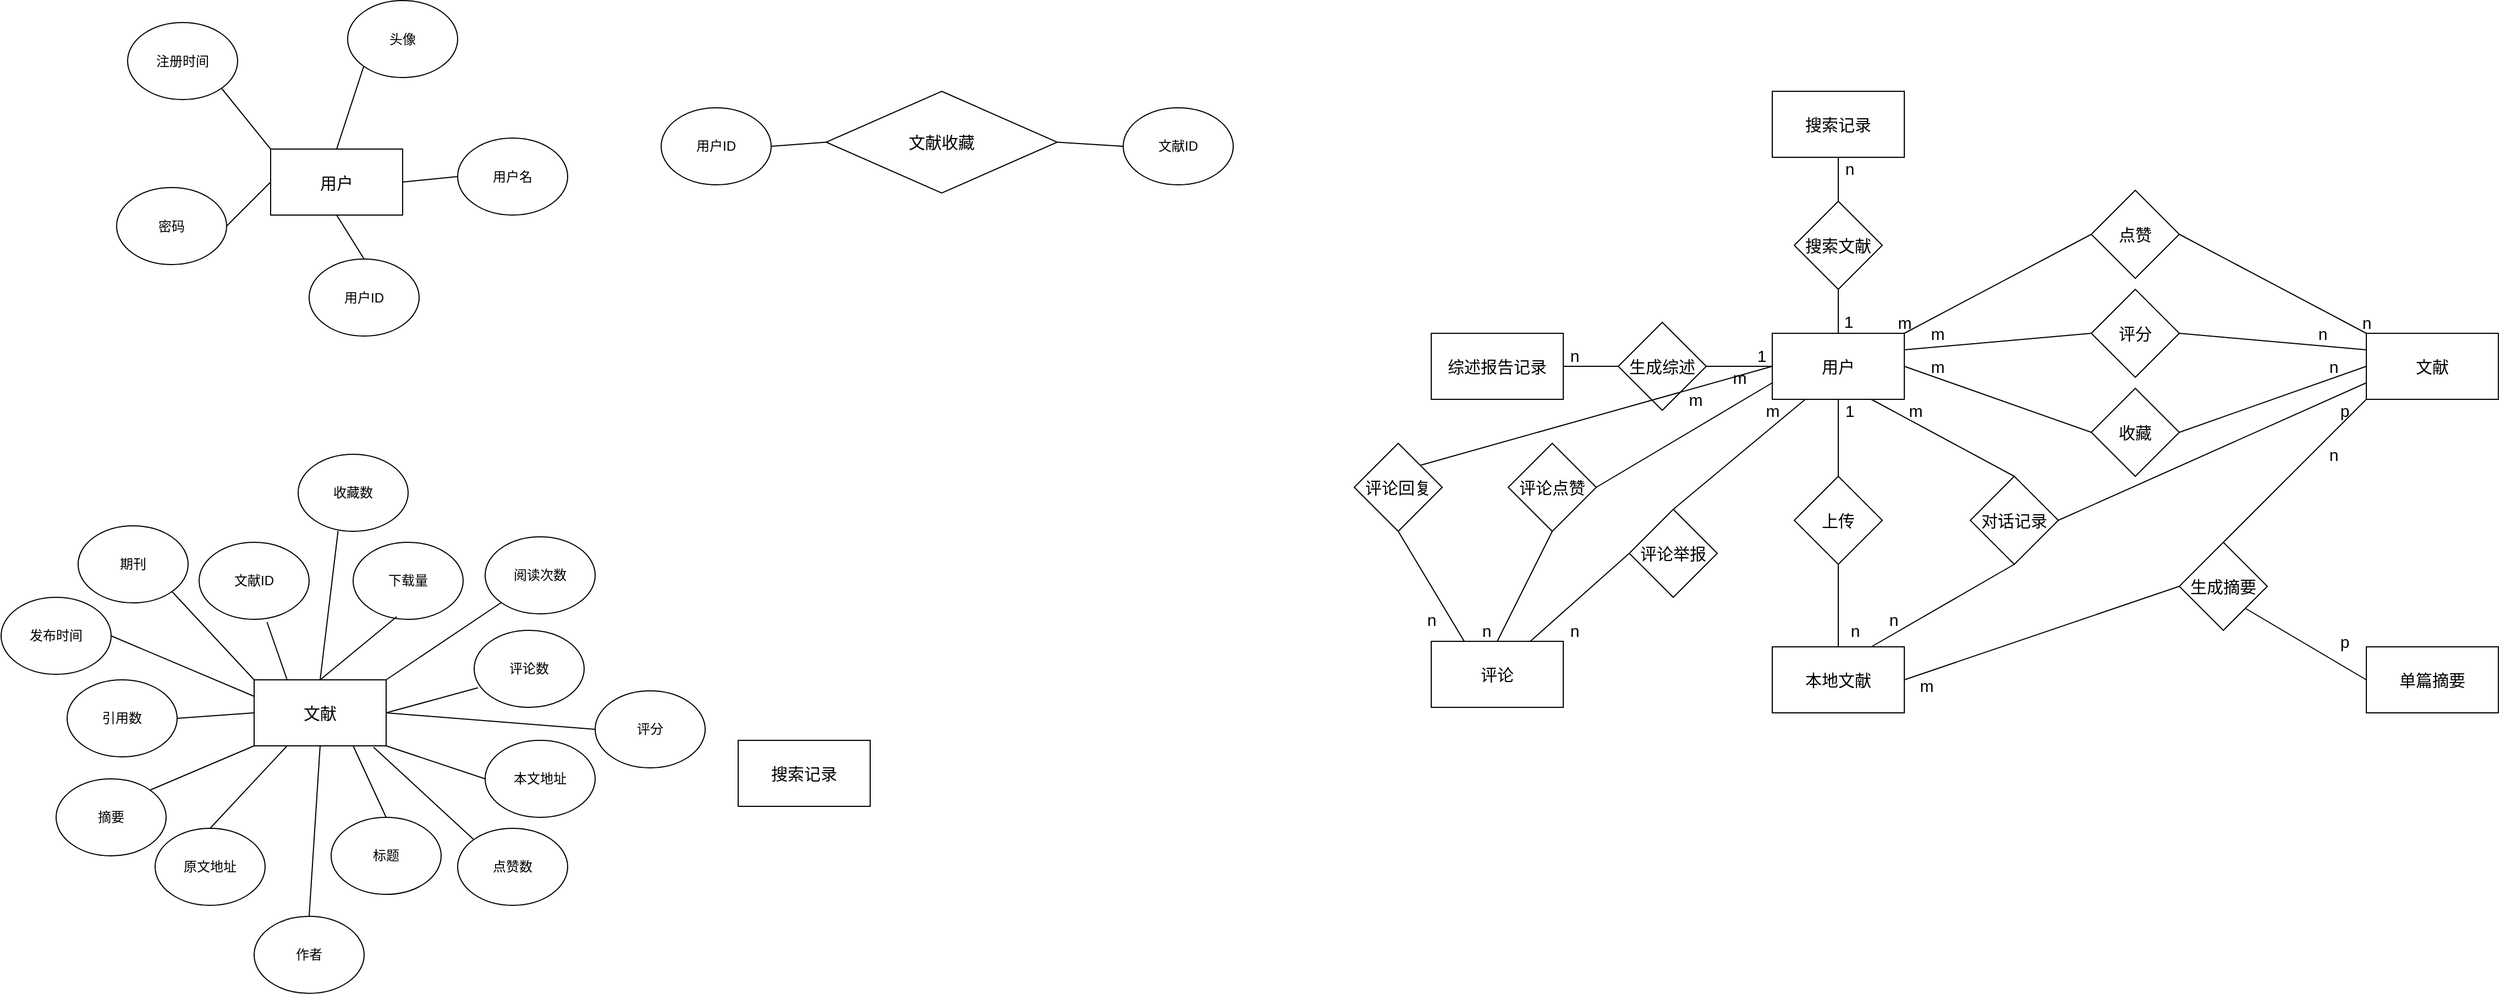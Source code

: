 <mxfile version="24.2.2" type="github">
  <diagram name="Page-1" id="c4acf3e9-155e-7222-9cf6-157b1a14988f">
    <mxGraphModel dx="2305" dy="1035" grid="1" gridSize="10" guides="1" tooltips="1" connect="1" arrows="1" fold="1" page="1" pageScale="1" pageWidth="850" pageHeight="1100" background="none" math="0" shadow="0">
      <root>
        <mxCell id="0" />
        <mxCell id="1" parent="0" />
        <mxCell id="P6Sqa6nLTFP1nAxvebWK-67" style="rounded=0;orthogonalLoop=1;jettySize=auto;html=1;entryX=0;entryY=0.5;entryDx=0;entryDy=0;startArrow=none;startFill=0;endArrow=none;endFill=0;exitX=1;exitY=0;exitDx=0;exitDy=0;fontSize=15;" edge="1" parent="1" source="P6Sqa6nLTFP1nAxvebWK-73" target="P6Sqa6nLTFP1nAxvebWK-77">
          <mxGeometry relative="1" as="geometry">
            <mxPoint x="920" y="340" as="sourcePoint" />
          </mxGeometry>
        </mxCell>
        <mxCell id="P6Sqa6nLTFP1nAxvebWK-68" style="edgeStyle=none;rounded=0;orthogonalLoop=1;jettySize=auto;html=1;exitX=1;exitY=0.25;exitDx=0;exitDy=0;entryX=0;entryY=0.5;entryDx=0;entryDy=0;startArrow=none;startFill=0;endArrow=none;endFill=0;fontSize=15;" edge="1" parent="1" source="P6Sqa6nLTFP1nAxvebWK-73" target="P6Sqa6nLTFP1nAxvebWK-79">
          <mxGeometry relative="1" as="geometry" />
        </mxCell>
        <mxCell id="P6Sqa6nLTFP1nAxvebWK-69" style="edgeStyle=none;rounded=0;orthogonalLoop=1;jettySize=auto;html=1;exitX=1;exitY=0.5;exitDx=0;exitDy=0;entryX=0;entryY=0.5;entryDx=0;entryDy=0;startArrow=none;startFill=0;endArrow=none;endFill=0;fontSize=15;" edge="1" parent="1" source="P6Sqa6nLTFP1nAxvebWK-73" target="P6Sqa6nLTFP1nAxvebWK-81">
          <mxGeometry relative="1" as="geometry" />
        </mxCell>
        <mxCell id="P6Sqa6nLTFP1nAxvebWK-70" style="edgeStyle=none;rounded=0;orthogonalLoop=1;jettySize=auto;html=1;exitX=0.5;exitY=1;exitDx=0;exitDy=0;entryX=0.5;entryY=0;entryDx=0;entryDy=0;startArrow=none;startFill=0;endArrow=none;endFill=0;fontSize=15;" edge="1" parent="1" source="P6Sqa6nLTFP1nAxvebWK-73" target="P6Sqa6nLTFP1nAxvebWK-92">
          <mxGeometry relative="1" as="geometry" />
        </mxCell>
        <mxCell id="P6Sqa6nLTFP1nAxvebWK-71" style="edgeStyle=none;rounded=0;orthogonalLoop=1;jettySize=auto;html=1;exitX=0.75;exitY=1;exitDx=0;exitDy=0;entryX=0.5;entryY=0;entryDx=0;entryDy=0;startArrow=none;startFill=0;endArrow=none;endFill=0;fontSize=15;" edge="1" parent="1" source="P6Sqa6nLTFP1nAxvebWK-73" target="P6Sqa6nLTFP1nAxvebWK-97">
          <mxGeometry relative="1" as="geometry" />
        </mxCell>
        <mxCell id="P6Sqa6nLTFP1nAxvebWK-72" style="edgeStyle=none;rounded=0;orthogonalLoop=1;jettySize=auto;html=1;exitX=0.25;exitY=1;exitDx=0;exitDy=0;entryX=0.5;entryY=0;entryDx=0;entryDy=0;startArrow=none;startFill=0;endArrow=none;endFill=0;fontSize=15;" edge="1" parent="1" source="P6Sqa6nLTFP1nAxvebWK-73" target="P6Sqa6nLTFP1nAxvebWK-122">
          <mxGeometry relative="1" as="geometry" />
        </mxCell>
        <mxCell id="P6Sqa6nLTFP1nAxvebWK-73" value="用户" style="rounded=0;whiteSpace=wrap;html=1;fontSize=15;" vertex="1" parent="1">
          <mxGeometry x="770" y="340" width="120" height="60" as="geometry" />
        </mxCell>
        <mxCell id="P6Sqa6nLTFP1nAxvebWK-74" style="edgeStyle=none;rounded=0;orthogonalLoop=1;jettySize=auto;html=1;exitX=0;exitY=1;exitDx=0;exitDy=0;entryX=0.5;entryY=0;entryDx=0;entryDy=0;startArrow=none;startFill=0;endArrow=none;endFill=0;fontSize=15;" edge="1" parent="1" source="P6Sqa6nLTFP1nAxvebWK-75" target="P6Sqa6nLTFP1nAxvebWK-114">
          <mxGeometry relative="1" as="geometry" />
        </mxCell>
        <mxCell id="P6Sqa6nLTFP1nAxvebWK-75" value="文献" style="rounded=0;whiteSpace=wrap;html=1;fontSize=15;" vertex="1" parent="1">
          <mxGeometry x="1310" y="340" width="120" height="60" as="geometry" />
        </mxCell>
        <mxCell id="P6Sqa6nLTFP1nAxvebWK-76" style="edgeStyle=none;rounded=0;orthogonalLoop=1;jettySize=auto;html=1;exitX=1;exitY=0.5;exitDx=0;exitDy=0;entryX=0;entryY=0;entryDx=0;entryDy=0;startArrow=none;startFill=0;endArrow=none;endFill=0;fontSize=15;" edge="1" parent="1" source="P6Sqa6nLTFP1nAxvebWK-77" target="P6Sqa6nLTFP1nAxvebWK-75">
          <mxGeometry relative="1" as="geometry" />
        </mxCell>
        <mxCell id="P6Sqa6nLTFP1nAxvebWK-77" value="点赞" style="rhombus;whiteSpace=wrap;html=1;fontSize=15;" vertex="1" parent="1">
          <mxGeometry x="1060" y="210" width="80" height="80" as="geometry" />
        </mxCell>
        <mxCell id="P6Sqa6nLTFP1nAxvebWK-78" style="edgeStyle=none;rounded=0;orthogonalLoop=1;jettySize=auto;html=1;exitX=1;exitY=0.5;exitDx=0;exitDy=0;entryX=0;entryY=0.25;entryDx=0;entryDy=0;startArrow=none;startFill=0;endArrow=none;endFill=0;fontSize=15;" edge="1" parent="1" source="P6Sqa6nLTFP1nAxvebWK-79" target="P6Sqa6nLTFP1nAxvebWK-75">
          <mxGeometry relative="1" as="geometry" />
        </mxCell>
        <mxCell id="P6Sqa6nLTFP1nAxvebWK-79" value="评分" style="rhombus;whiteSpace=wrap;html=1;fontSize=15;" vertex="1" parent="1">
          <mxGeometry x="1060" y="300" width="80" height="80" as="geometry" />
        </mxCell>
        <mxCell id="P6Sqa6nLTFP1nAxvebWK-80" style="edgeStyle=none;rounded=0;orthogonalLoop=1;jettySize=auto;html=1;exitX=1;exitY=0.5;exitDx=0;exitDy=0;entryX=0;entryY=0.5;entryDx=0;entryDy=0;startArrow=none;startFill=0;endArrow=none;endFill=0;fontSize=15;" edge="1" parent="1" source="P6Sqa6nLTFP1nAxvebWK-81" target="P6Sqa6nLTFP1nAxvebWK-75">
          <mxGeometry relative="1" as="geometry" />
        </mxCell>
        <mxCell id="P6Sqa6nLTFP1nAxvebWK-81" value="收藏" style="rhombus;whiteSpace=wrap;html=1;fontSize=15;" vertex="1" parent="1">
          <mxGeometry x="1060" y="390" width="80" height="80" as="geometry" />
        </mxCell>
        <mxCell id="P6Sqa6nLTFP1nAxvebWK-82" value="m" style="text;html=1;align=center;verticalAlign=middle;resizable=0;points=[];autosize=1;fontSize=15;" vertex="1" parent="1">
          <mxGeometry x="870" y="315" width="40" height="30" as="geometry" />
        </mxCell>
        <mxCell id="P6Sqa6nLTFP1nAxvebWK-83" value="n" style="text;html=1;align=center;verticalAlign=middle;resizable=0;points=[];autosize=1;fontSize=15;" vertex="1" parent="1">
          <mxGeometry x="1295" y="315" width="30" height="30" as="geometry" />
        </mxCell>
        <mxCell id="P6Sqa6nLTFP1nAxvebWK-84" value="m" style="text;html=1;align=center;verticalAlign=middle;resizable=0;points=[];autosize=1;fontSize=15;" vertex="1" parent="1">
          <mxGeometry x="900" y="325" width="40" height="30" as="geometry" />
        </mxCell>
        <mxCell id="P6Sqa6nLTFP1nAxvebWK-85" value="n" style="text;html=1;align=center;verticalAlign=middle;resizable=0;points=[];autosize=1;fontSize=15;" vertex="1" parent="1">
          <mxGeometry x="1255" y="325" width="30" height="30" as="geometry" />
        </mxCell>
        <mxCell id="P6Sqa6nLTFP1nAxvebWK-86" value="m" style="text;html=1;align=center;verticalAlign=middle;resizable=0;points=[];autosize=1;fontSize=15;" vertex="1" parent="1">
          <mxGeometry x="900" y="355" width="40" height="30" as="geometry" />
        </mxCell>
        <mxCell id="P6Sqa6nLTFP1nAxvebWK-87" value="n" style="text;html=1;align=center;verticalAlign=middle;resizable=0;points=[];autosize=1;fontSize=15;" vertex="1" parent="1">
          <mxGeometry x="1265" y="355" width="30" height="30" as="geometry" />
        </mxCell>
        <mxCell id="P6Sqa6nLTFP1nAxvebWK-88" style="edgeStyle=none;rounded=0;orthogonalLoop=1;jettySize=auto;html=1;exitX=1;exitY=0.5;exitDx=0;exitDy=0;entryX=0;entryY=0.5;entryDx=0;entryDy=0;startArrow=none;startFill=0;endArrow=none;endFill=0;fontSize=15;" edge="1" parent="1" source="P6Sqa6nLTFP1nAxvebWK-89" target="P6Sqa6nLTFP1nAxvebWK-114">
          <mxGeometry relative="1" as="geometry" />
        </mxCell>
        <mxCell id="P6Sqa6nLTFP1nAxvebWK-89" value="本地文献" style="rounded=0;whiteSpace=wrap;html=1;fontSize=15;" vertex="1" parent="1">
          <mxGeometry x="770" y="625" width="120" height="60" as="geometry" />
        </mxCell>
        <mxCell id="P6Sqa6nLTFP1nAxvebWK-90" value="搜索记录" style="rounded=0;whiteSpace=wrap;html=1;fontSize=15;" vertex="1" parent="1">
          <mxGeometry x="770" y="120" width="120" height="60" as="geometry" />
        </mxCell>
        <mxCell id="P6Sqa6nLTFP1nAxvebWK-91" style="edgeStyle=none;rounded=0;orthogonalLoop=1;jettySize=auto;html=1;exitX=0.5;exitY=1;exitDx=0;exitDy=0;entryX=0.5;entryY=0;entryDx=0;entryDy=0;startArrow=none;startFill=0;endArrow=none;endFill=0;fontSize=15;" edge="1" parent="1" source="P6Sqa6nLTFP1nAxvebWK-92" target="P6Sqa6nLTFP1nAxvebWK-89">
          <mxGeometry relative="1" as="geometry" />
        </mxCell>
        <mxCell id="P6Sqa6nLTFP1nAxvebWK-92" value="上传" style="rhombus;whiteSpace=wrap;html=1;fontSize=15;" vertex="1" parent="1">
          <mxGeometry x="790" y="470" width="80" height="80" as="geometry" />
        </mxCell>
        <mxCell id="P6Sqa6nLTFP1nAxvebWK-93" value="1" style="text;html=1;align=center;verticalAlign=middle;resizable=0;points=[];autosize=1;fontSize=15;" vertex="1" parent="1">
          <mxGeometry x="825" y="395" width="30" height="30" as="geometry" />
        </mxCell>
        <mxCell id="P6Sqa6nLTFP1nAxvebWK-94" value="n" style="text;html=1;align=center;verticalAlign=middle;resizable=0;points=[];autosize=1;fontSize=15;" vertex="1" parent="1">
          <mxGeometry x="830" y="595" width="30" height="30" as="geometry" />
        </mxCell>
        <mxCell id="P6Sqa6nLTFP1nAxvebWK-95" style="edgeStyle=none;rounded=0;orthogonalLoop=1;jettySize=auto;html=1;exitX=0.5;exitY=1;exitDx=0;exitDy=0;entryX=0.75;entryY=0;entryDx=0;entryDy=0;startArrow=none;startFill=0;endArrow=none;endFill=0;fontSize=15;" edge="1" parent="1" source="P6Sqa6nLTFP1nAxvebWK-97" target="P6Sqa6nLTFP1nAxvebWK-89">
          <mxGeometry relative="1" as="geometry" />
        </mxCell>
        <mxCell id="P6Sqa6nLTFP1nAxvebWK-96" style="edgeStyle=none;rounded=0;orthogonalLoop=1;jettySize=auto;html=1;exitX=1;exitY=0.5;exitDx=0;exitDy=0;entryX=0;entryY=0.75;entryDx=0;entryDy=0;startArrow=none;startFill=0;endArrow=none;endFill=0;fontSize=15;" edge="1" parent="1" source="P6Sqa6nLTFP1nAxvebWK-97" target="P6Sqa6nLTFP1nAxvebWK-75">
          <mxGeometry relative="1" as="geometry" />
        </mxCell>
        <mxCell id="P6Sqa6nLTFP1nAxvebWK-97" value="对话记录" style="rhombus;whiteSpace=wrap;html=1;fontSize=15;" vertex="1" parent="1">
          <mxGeometry x="950" y="470" width="80" height="80" as="geometry" />
        </mxCell>
        <mxCell id="P6Sqa6nLTFP1nAxvebWK-98" value="m" style="text;html=1;align=center;verticalAlign=middle;resizable=0;points=[];autosize=1;fontSize=15;" vertex="1" parent="1">
          <mxGeometry x="880" y="395" width="40" height="30" as="geometry" />
        </mxCell>
        <mxCell id="P6Sqa6nLTFP1nAxvebWK-99" value="n" style="text;html=1;align=center;verticalAlign=middle;resizable=0;points=[];autosize=1;fontSize=15;" vertex="1" parent="1">
          <mxGeometry x="865" y="585" width="30" height="30" as="geometry" />
        </mxCell>
        <mxCell id="P6Sqa6nLTFP1nAxvebWK-100" value="p" style="text;html=1;align=center;verticalAlign=middle;resizable=0;points=[];autosize=1;fontSize=15;" vertex="1" parent="1">
          <mxGeometry x="1275" y="395" width="30" height="30" as="geometry" />
        </mxCell>
        <mxCell id="P6Sqa6nLTFP1nAxvebWK-101" value="单篇摘要" style="rounded=0;whiteSpace=wrap;html=1;fontSize=15;" vertex="1" parent="1">
          <mxGeometry x="1310" y="625" width="120" height="60" as="geometry" />
        </mxCell>
        <mxCell id="P6Sqa6nLTFP1nAxvebWK-102" style="edgeStyle=none;rounded=0;orthogonalLoop=1;jettySize=auto;html=1;exitX=1;exitY=0.5;exitDx=0;exitDy=0;entryX=0;entryY=0.5;entryDx=0;entryDy=0;startArrow=none;startFill=0;endArrow=none;endFill=0;fontSize=15;" edge="1" parent="1" source="P6Sqa6nLTFP1nAxvebWK-103" target="P6Sqa6nLTFP1nAxvebWK-105">
          <mxGeometry relative="1" as="geometry" />
        </mxCell>
        <mxCell id="P6Sqa6nLTFP1nAxvebWK-103" value="综述报告记录" style="rounded=0;whiteSpace=wrap;html=1;fontSize=15;" vertex="1" parent="1">
          <mxGeometry x="460" y="340" width="120" height="60" as="geometry" />
        </mxCell>
        <mxCell id="P6Sqa6nLTFP1nAxvebWK-104" style="edgeStyle=none;rounded=0;orthogonalLoop=1;jettySize=auto;html=1;exitX=1;exitY=0.5;exitDx=0;exitDy=0;entryX=0;entryY=0.5;entryDx=0;entryDy=0;startArrow=none;startFill=0;endArrow=none;endFill=0;fontSize=15;" edge="1" parent="1" source="P6Sqa6nLTFP1nAxvebWK-105" target="P6Sqa6nLTFP1nAxvebWK-73">
          <mxGeometry relative="1" as="geometry" />
        </mxCell>
        <mxCell id="P6Sqa6nLTFP1nAxvebWK-105" value="生成综述" style="rhombus;whiteSpace=wrap;html=1;fontSize=15;" vertex="1" parent="1">
          <mxGeometry x="630" y="330" width="80" height="80" as="geometry" />
        </mxCell>
        <mxCell id="P6Sqa6nLTFP1nAxvebWK-106" value="1" style="text;html=1;align=center;verticalAlign=middle;resizable=0;points=[];autosize=1;fontSize=15;" vertex="1" parent="1">
          <mxGeometry x="745" y="345" width="30" height="30" as="geometry" />
        </mxCell>
        <mxCell id="P6Sqa6nLTFP1nAxvebWK-107" value="n" style="text;html=1;align=center;verticalAlign=middle;resizable=0;points=[];autosize=1;fontSize=15;" vertex="1" parent="1">
          <mxGeometry x="575" y="345" width="30" height="30" as="geometry" />
        </mxCell>
        <mxCell id="P6Sqa6nLTFP1nAxvebWK-108" style="edgeStyle=none;rounded=0;orthogonalLoop=1;jettySize=auto;html=1;exitX=0.5;exitY=1;exitDx=0;exitDy=0;entryX=0.5;entryY=0;entryDx=0;entryDy=0;startArrow=none;startFill=0;endArrow=none;endFill=0;fontSize=15;" edge="1" parent="1" source="P6Sqa6nLTFP1nAxvebWK-111" target="P6Sqa6nLTFP1nAxvebWK-73">
          <mxGeometry relative="1" as="geometry" />
        </mxCell>
        <mxCell id="P6Sqa6nLTFP1nAxvebWK-109" value="1" style="edgeLabel;html=1;align=center;verticalAlign=middle;resizable=0;points=[];fontSize=15;" vertex="1" connectable="0" parent="P6Sqa6nLTFP1nAxvebWK-108">
          <mxGeometry x="0.45" y="9" relative="1" as="geometry">
            <mxPoint as="offset" />
          </mxGeometry>
        </mxCell>
        <mxCell id="P6Sqa6nLTFP1nAxvebWK-110" style="edgeStyle=none;rounded=0;orthogonalLoop=1;jettySize=auto;html=1;exitX=0.5;exitY=0;exitDx=0;exitDy=0;entryX=0.5;entryY=1;entryDx=0;entryDy=0;startArrow=none;startFill=0;endArrow=none;endFill=0;fontSize=15;" edge="1" parent="1" source="P6Sqa6nLTFP1nAxvebWK-111" target="P6Sqa6nLTFP1nAxvebWK-90">
          <mxGeometry relative="1" as="geometry" />
        </mxCell>
        <mxCell id="P6Sqa6nLTFP1nAxvebWK-111" value="搜索文献" style="rhombus;whiteSpace=wrap;html=1;fontSize=15;" vertex="1" parent="1">
          <mxGeometry x="790" y="220" width="80" height="80" as="geometry" />
        </mxCell>
        <mxCell id="P6Sqa6nLTFP1nAxvebWK-112" value="n" style="text;html=1;align=center;verticalAlign=middle;resizable=0;points=[];autosize=1;fontSize=15;" vertex="1" parent="1">
          <mxGeometry x="825" y="175" width="30" height="30" as="geometry" />
        </mxCell>
        <mxCell id="P6Sqa6nLTFP1nAxvebWK-113" style="edgeStyle=none;rounded=0;orthogonalLoop=1;jettySize=auto;html=1;exitX=1;exitY=1;exitDx=0;exitDy=0;entryX=0;entryY=0.5;entryDx=0;entryDy=0;startArrow=none;startFill=0;endArrow=none;endFill=0;fontSize=15;" edge="1" parent="1" source="P6Sqa6nLTFP1nAxvebWK-114" target="P6Sqa6nLTFP1nAxvebWK-101">
          <mxGeometry relative="1" as="geometry" />
        </mxCell>
        <mxCell id="P6Sqa6nLTFP1nAxvebWK-114" value="生成摘要" style="rhombus;whiteSpace=wrap;html=1;fontSize=15;" vertex="1" parent="1">
          <mxGeometry x="1140" y="530" width="80" height="80" as="geometry" />
        </mxCell>
        <mxCell id="P6Sqa6nLTFP1nAxvebWK-115" value="m" style="text;html=1;align=center;verticalAlign=middle;resizable=0;points=[];autosize=1;fontSize=15;" vertex="1" parent="1">
          <mxGeometry x="890" y="645" width="40" height="30" as="geometry" />
        </mxCell>
        <mxCell id="P6Sqa6nLTFP1nAxvebWK-116" value="n" style="text;html=1;align=center;verticalAlign=middle;resizable=0;points=[];autosize=1;fontSize=15;" vertex="1" parent="1">
          <mxGeometry x="1265" y="435" width="30" height="30" as="geometry" />
        </mxCell>
        <mxCell id="P6Sqa6nLTFP1nAxvebWK-117" value="p" style="text;html=1;align=center;verticalAlign=middle;resizable=0;points=[];autosize=1;fontSize=15;" vertex="1" parent="1">
          <mxGeometry x="1275" y="605" width="30" height="30" as="geometry" />
        </mxCell>
        <mxCell id="P6Sqa6nLTFP1nAxvebWK-118" style="edgeStyle=none;rounded=0;orthogonalLoop=1;jettySize=auto;html=1;exitX=0.5;exitY=1;exitDx=0;exitDy=0;entryX=0.5;entryY=0;entryDx=0;entryDy=0;startArrow=none;startFill=0;endArrow=none;endFill=0;fontSize=15;" edge="1" parent="1" source="P6Sqa6nLTFP1nAxvebWK-120" target="P6Sqa6nLTFP1nAxvebWK-123">
          <mxGeometry relative="1" as="geometry" />
        </mxCell>
        <mxCell id="P6Sqa6nLTFP1nAxvebWK-119" style="edgeStyle=none;rounded=0;orthogonalLoop=1;jettySize=auto;html=1;exitX=1;exitY=0.5;exitDx=0;exitDy=0;entryX=0;entryY=0.75;entryDx=0;entryDy=0;startArrow=none;startFill=0;endArrow=none;endFill=0;fontSize=15;" edge="1" parent="1" source="P6Sqa6nLTFP1nAxvebWK-120" target="P6Sqa6nLTFP1nAxvebWK-73">
          <mxGeometry relative="1" as="geometry" />
        </mxCell>
        <mxCell id="P6Sqa6nLTFP1nAxvebWK-120" value="评论点赞" style="rhombus;whiteSpace=wrap;html=1;fontSize=15;" vertex="1" parent="1">
          <mxGeometry x="530" y="440" width="80" height="80" as="geometry" />
        </mxCell>
        <mxCell id="P6Sqa6nLTFP1nAxvebWK-121" style="edgeStyle=none;rounded=0;orthogonalLoop=1;jettySize=auto;html=1;exitX=0;exitY=0.5;exitDx=0;exitDy=0;entryX=0.75;entryY=0;entryDx=0;entryDy=0;startArrow=none;startFill=0;endArrow=none;endFill=0;fontSize=15;" edge="1" parent="1" source="P6Sqa6nLTFP1nAxvebWK-122" target="P6Sqa6nLTFP1nAxvebWK-123">
          <mxGeometry relative="1" as="geometry" />
        </mxCell>
        <mxCell id="P6Sqa6nLTFP1nAxvebWK-122" value="评论举报" style="rhombus;whiteSpace=wrap;html=1;fontSize=15;" vertex="1" parent="1">
          <mxGeometry x="640" y="500" width="80" height="80" as="geometry" />
        </mxCell>
        <mxCell id="P6Sqa6nLTFP1nAxvebWK-123" value="评论" style="rounded=0;whiteSpace=wrap;html=1;fontSize=15;" vertex="1" parent="1">
          <mxGeometry x="460" y="620" width="120" height="60" as="geometry" />
        </mxCell>
        <mxCell id="P6Sqa6nLTFP1nAxvebWK-124" value="m" style="text;html=1;align=center;verticalAlign=middle;resizable=0;points=[];autosize=1;fontSize=15;" vertex="1" parent="1">
          <mxGeometry x="720" y="365" width="40" height="30" as="geometry" />
        </mxCell>
        <mxCell id="P6Sqa6nLTFP1nAxvebWK-125" value="n" style="text;html=1;align=center;verticalAlign=middle;resizable=0;points=[];autosize=1;fontSize=15;" vertex="1" parent="1">
          <mxGeometry x="495" y="595" width="30" height="30" as="geometry" />
        </mxCell>
        <mxCell id="P6Sqa6nLTFP1nAxvebWK-126" value="m" style="text;html=1;align=center;verticalAlign=middle;resizable=0;points=[];autosize=1;fontSize=15;" vertex="1" parent="1">
          <mxGeometry x="750" y="395" width="40" height="30" as="geometry" />
        </mxCell>
        <mxCell id="P6Sqa6nLTFP1nAxvebWK-127" value="n" style="text;html=1;align=center;verticalAlign=middle;resizable=0;points=[];autosize=1;fontSize=15;" vertex="1" parent="1">
          <mxGeometry x="575" y="595" width="30" height="30" as="geometry" />
        </mxCell>
        <mxCell id="P6Sqa6nLTFP1nAxvebWK-128" style="edgeStyle=none;rounded=0;orthogonalLoop=1;jettySize=auto;html=1;exitX=1;exitY=0;exitDx=0;exitDy=0;entryX=0;entryY=0.5;entryDx=0;entryDy=0;startArrow=none;startFill=0;endArrow=none;endFill=0;fontSize=15;" edge="1" parent="1" source="P6Sqa6nLTFP1nAxvebWK-130" target="P6Sqa6nLTFP1nAxvebWK-73">
          <mxGeometry relative="1" as="geometry" />
        </mxCell>
        <mxCell id="P6Sqa6nLTFP1nAxvebWK-129" style="edgeStyle=none;rounded=0;orthogonalLoop=1;jettySize=auto;html=1;exitX=0.5;exitY=1;exitDx=0;exitDy=0;entryX=0.25;entryY=0;entryDx=0;entryDy=0;startArrow=none;startFill=0;endArrow=none;endFill=0;fontSize=15;" edge="1" parent="1" source="P6Sqa6nLTFP1nAxvebWK-130" target="P6Sqa6nLTFP1nAxvebWK-123">
          <mxGeometry relative="1" as="geometry" />
        </mxCell>
        <mxCell id="P6Sqa6nLTFP1nAxvebWK-130" value="评论回复" style="rhombus;whiteSpace=wrap;html=1;fontSize=15;" vertex="1" parent="1">
          <mxGeometry x="390" y="440" width="80" height="80" as="geometry" />
        </mxCell>
        <mxCell id="P6Sqa6nLTFP1nAxvebWK-131" value="n" style="text;html=1;align=center;verticalAlign=middle;resizable=0;points=[];autosize=1;fontSize=15;" vertex="1" parent="1">
          <mxGeometry x="445" y="585" width="30" height="30" as="geometry" />
        </mxCell>
        <mxCell id="P6Sqa6nLTFP1nAxvebWK-132" value="m" style="text;html=1;align=center;verticalAlign=middle;resizable=0;points=[];autosize=1;fontSize=15;" vertex="1" parent="1">
          <mxGeometry x="680" y="385" width="40" height="30" as="geometry" />
        </mxCell>
        <mxCell id="P6Sqa6nLTFP1nAxvebWK-137" value="用户" style="rounded=0;whiteSpace=wrap;html=1;fontSize=15;" vertex="1" parent="1">
          <mxGeometry x="-595" y="172.5" width="120" height="60" as="geometry" />
        </mxCell>
        <mxCell id="P6Sqa6nLTFP1nAxvebWK-142" value="搜索记录" style="rounded=0;whiteSpace=wrap;html=1;fontSize=15;" vertex="1" parent="1">
          <mxGeometry x="-170" y="710" width="120" height="60" as="geometry" />
        </mxCell>
        <mxCell id="P6Sqa6nLTFP1nAxvebWK-177" value="用户ID" style="ellipse;whiteSpace=wrap;html=1;" vertex="1" parent="1">
          <mxGeometry x="-560" y="272.5" width="100" height="70" as="geometry" />
        </mxCell>
        <mxCell id="P6Sqa6nLTFP1nAxvebWK-178" value="密码" style="ellipse;whiteSpace=wrap;html=1;" vertex="1" parent="1">
          <mxGeometry x="-735" y="207.5" width="100" height="70" as="geometry" />
        </mxCell>
        <mxCell id="P6Sqa6nLTFP1nAxvebWK-179" value="用户名" style="ellipse;whiteSpace=wrap;html=1;" vertex="1" parent="1">
          <mxGeometry x="-425" y="162.5" width="100" height="70" as="geometry" />
        </mxCell>
        <mxCell id="P6Sqa6nLTFP1nAxvebWK-180" value="头像" style="ellipse;whiteSpace=wrap;html=1;" vertex="1" parent="1">
          <mxGeometry x="-525" y="37.5" width="100" height="70" as="geometry" />
        </mxCell>
        <mxCell id="P6Sqa6nLTFP1nAxvebWK-181" value="注册时间" style="ellipse;whiteSpace=wrap;html=1;" vertex="1" parent="1">
          <mxGeometry x="-725" y="57.5" width="100" height="70" as="geometry" />
        </mxCell>
        <mxCell id="P6Sqa6nLTFP1nAxvebWK-183" value="" style="endArrow=none;html=1;rounded=0;entryX=0.5;entryY=1;entryDx=0;entryDy=0;exitX=0.5;exitY=0;exitDx=0;exitDy=0;" edge="1" parent="1" source="P6Sqa6nLTFP1nAxvebWK-177" target="P6Sqa6nLTFP1nAxvebWK-137">
          <mxGeometry width="50" height="50" relative="1" as="geometry">
            <mxPoint x="-655" y="347.5" as="sourcePoint" />
            <mxPoint x="-605" y="302.5" as="targetPoint" />
          </mxGeometry>
        </mxCell>
        <mxCell id="P6Sqa6nLTFP1nAxvebWK-184" value="" style="endArrow=none;html=1;rounded=0;entryX=0;entryY=0.5;entryDx=0;entryDy=0;exitX=1;exitY=0.5;exitDx=0;exitDy=0;" edge="1" parent="1" source="P6Sqa6nLTFP1nAxvebWK-137" target="P6Sqa6nLTFP1nAxvebWK-179">
          <mxGeometry width="50" height="50" relative="1" as="geometry">
            <mxPoint x="-295" y="367.5" as="sourcePoint" />
            <mxPoint x="-245" y="317.5" as="targetPoint" />
          </mxGeometry>
        </mxCell>
        <mxCell id="P6Sqa6nLTFP1nAxvebWK-185" value="" style="endArrow=none;html=1;rounded=0;entryX=0;entryY=0.5;entryDx=0;entryDy=0;exitX=1;exitY=0.5;exitDx=0;exitDy=0;" edge="1" parent="1" source="P6Sqa6nLTFP1nAxvebWK-178" target="P6Sqa6nLTFP1nAxvebWK-137">
          <mxGeometry width="50" height="50" relative="1" as="geometry">
            <mxPoint x="-615" y="427.5" as="sourcePoint" />
            <mxPoint x="-565" y="377.5" as="targetPoint" />
          </mxGeometry>
        </mxCell>
        <mxCell id="P6Sqa6nLTFP1nAxvebWK-186" value="" style="endArrow=none;html=1;rounded=0;entryX=0;entryY=1;entryDx=0;entryDy=0;exitX=0.5;exitY=0;exitDx=0;exitDy=0;" edge="1" parent="1" source="P6Sqa6nLTFP1nAxvebWK-137" target="P6Sqa6nLTFP1nAxvebWK-180">
          <mxGeometry width="50" height="50" relative="1" as="geometry">
            <mxPoint x="-575" y="147.5" as="sourcePoint" />
            <mxPoint x="-525" y="97.5" as="targetPoint" />
          </mxGeometry>
        </mxCell>
        <mxCell id="P6Sqa6nLTFP1nAxvebWK-187" value="" style="endArrow=none;html=1;rounded=0;entryX=1;entryY=1;entryDx=0;entryDy=0;exitX=0;exitY=0;exitDx=0;exitDy=0;" edge="1" parent="1" source="P6Sqa6nLTFP1nAxvebWK-137" target="P6Sqa6nLTFP1nAxvebWK-181">
          <mxGeometry width="50" height="50" relative="1" as="geometry">
            <mxPoint x="-685" y="407.5" as="sourcePoint" />
            <mxPoint x="-635" y="357.5" as="targetPoint" />
          </mxGeometry>
        </mxCell>
        <mxCell id="P6Sqa6nLTFP1nAxvebWK-188" value="文献" style="rounded=0;whiteSpace=wrap;html=1;fontSize=15;" vertex="1" parent="1">
          <mxGeometry x="-610" y="655" width="120" height="60" as="geometry" />
        </mxCell>
        <mxCell id="P6Sqa6nLTFP1nAxvebWK-189" value="文献ID" style="ellipse;whiteSpace=wrap;html=1;" vertex="1" parent="1">
          <mxGeometry x="-660" y="530" width="100" height="70" as="geometry" />
        </mxCell>
        <mxCell id="P6Sqa6nLTFP1nAxvebWK-190" value="标题" style="ellipse;whiteSpace=wrap;html=1;" vertex="1" parent="1">
          <mxGeometry x="-540" y="780" width="100" height="70" as="geometry" />
        </mxCell>
        <mxCell id="P6Sqa6nLTFP1nAxvebWK-191" value="作者" style="ellipse;whiteSpace=wrap;html=1;" vertex="1" parent="1">
          <mxGeometry x="-610" y="870" width="100" height="70" as="geometry" />
        </mxCell>
        <mxCell id="P6Sqa6nLTFP1nAxvebWK-192" value="摘要" style="ellipse;whiteSpace=wrap;html=1;" vertex="1" parent="1">
          <mxGeometry x="-790" y="745" width="100" height="70" as="geometry" />
        </mxCell>
        <mxCell id="P6Sqa6nLTFP1nAxvebWK-193" value="发布时间" style="ellipse;whiteSpace=wrap;html=1;" vertex="1" parent="1">
          <mxGeometry x="-840" y="580" width="100" height="70" as="geometry" />
        </mxCell>
        <mxCell id="P6Sqa6nLTFP1nAxvebWK-194" value="期刊" style="ellipse;whiteSpace=wrap;html=1;" vertex="1" parent="1">
          <mxGeometry x="-770" y="515" width="100" height="70" as="geometry" />
        </mxCell>
        <mxCell id="P6Sqa6nLTFP1nAxvebWK-195" value="引用数" style="ellipse;whiteSpace=wrap;html=1;" vertex="1" parent="1">
          <mxGeometry x="-780" y="655" width="100" height="70" as="geometry" />
        </mxCell>
        <mxCell id="P6Sqa6nLTFP1nAxvebWK-196" value="原文地址" style="ellipse;whiteSpace=wrap;html=1;" vertex="1" parent="1">
          <mxGeometry x="-700" y="790" width="100" height="70" as="geometry" />
        </mxCell>
        <mxCell id="P6Sqa6nLTFP1nAxvebWK-197" value="阅读次数" style="ellipse;whiteSpace=wrap;html=1;" vertex="1" parent="1">
          <mxGeometry x="-400" y="525" width="100" height="70" as="geometry" />
        </mxCell>
        <mxCell id="P6Sqa6nLTFP1nAxvebWK-198" value="点赞数" style="ellipse;whiteSpace=wrap;html=1;" vertex="1" parent="1">
          <mxGeometry x="-425" y="790" width="100" height="70" as="geometry" />
        </mxCell>
        <mxCell id="P6Sqa6nLTFP1nAxvebWK-199" value="收藏数" style="ellipse;whiteSpace=wrap;html=1;" vertex="1" parent="1">
          <mxGeometry x="-570" y="450" width="100" height="70" as="geometry" />
        </mxCell>
        <mxCell id="P6Sqa6nLTFP1nAxvebWK-200" value="评论数" style="ellipse;whiteSpace=wrap;html=1;" vertex="1" parent="1">
          <mxGeometry x="-410" y="610" width="100" height="70" as="geometry" />
        </mxCell>
        <mxCell id="P6Sqa6nLTFP1nAxvebWK-201" value="评分" style="ellipse;whiteSpace=wrap;html=1;" vertex="1" parent="1">
          <mxGeometry x="-300" y="665" width="100" height="70" as="geometry" />
        </mxCell>
        <mxCell id="P6Sqa6nLTFP1nAxvebWK-202" value="下载量" style="ellipse;whiteSpace=wrap;html=1;" vertex="1" parent="1">
          <mxGeometry x="-520" y="530" width="100" height="70" as="geometry" />
        </mxCell>
        <mxCell id="P6Sqa6nLTFP1nAxvebWK-203" value="本文地址" style="ellipse;whiteSpace=wrap;html=1;" vertex="1" parent="1">
          <mxGeometry x="-400" y="710" width="100" height="70" as="geometry" />
        </mxCell>
        <mxCell id="P6Sqa6nLTFP1nAxvebWK-204" value="" style="endArrow=none;html=1;rounded=0;entryX=0.5;entryY=0;entryDx=0;entryDy=0;exitX=0.75;exitY=1;exitDx=0;exitDy=0;" edge="1" parent="1" source="P6Sqa6nLTFP1nAxvebWK-188" target="P6Sqa6nLTFP1nAxvebWK-190">
          <mxGeometry width="50" height="50" relative="1" as="geometry">
            <mxPoint x="-550" y="780" as="sourcePoint" />
            <mxPoint x="-500" y="730" as="targetPoint" />
          </mxGeometry>
        </mxCell>
        <mxCell id="P6Sqa6nLTFP1nAxvebWK-205" value="" style="endArrow=none;html=1;rounded=0;exitX=1;exitY=0.5;exitDx=0;exitDy=0;entryX=0.033;entryY=0.747;entryDx=0;entryDy=0;entryPerimeter=0;" edge="1" parent="1" source="P6Sqa6nLTFP1nAxvebWK-188" target="P6Sqa6nLTFP1nAxvebWK-200">
          <mxGeometry width="50" height="50" relative="1" as="geometry">
            <mxPoint x="-490" y="700" as="sourcePoint" />
            <mxPoint x="-440" y="650" as="targetPoint" />
          </mxGeometry>
        </mxCell>
        <mxCell id="P6Sqa6nLTFP1nAxvebWK-206" value="" style="endArrow=none;html=1;rounded=0;exitX=1;exitY=0.5;exitDx=0;exitDy=0;entryX=0;entryY=0.5;entryDx=0;entryDy=0;" edge="1" parent="1" source="P6Sqa6nLTFP1nAxvebWK-195" target="P6Sqa6nLTFP1nAxvebWK-188">
          <mxGeometry width="50" height="50" relative="1" as="geometry">
            <mxPoint x="-680" y="720" as="sourcePoint" />
            <mxPoint x="-630" y="670" as="targetPoint" />
          </mxGeometry>
        </mxCell>
        <mxCell id="P6Sqa6nLTFP1nAxvebWK-208" value="" style="endArrow=none;html=1;rounded=0;entryX=0.617;entryY=1.036;entryDx=0;entryDy=0;entryPerimeter=0;exitX=0.25;exitY=0;exitDx=0;exitDy=0;" edge="1" parent="1" source="P6Sqa6nLTFP1nAxvebWK-188" target="P6Sqa6nLTFP1nAxvebWK-189">
          <mxGeometry width="50" height="50" relative="1" as="geometry">
            <mxPoint x="-490" y="700" as="sourcePoint" />
            <mxPoint x="-440" y="650" as="targetPoint" />
          </mxGeometry>
        </mxCell>
        <mxCell id="P6Sqa6nLTFP1nAxvebWK-209" value="" style="endArrow=none;html=1;rounded=0;entryX=0.363;entryY=0.996;entryDx=0;entryDy=0;entryPerimeter=0;exitX=0.5;exitY=0;exitDx=0;exitDy=0;" edge="1" parent="1" source="P6Sqa6nLTFP1nAxvebWK-188" target="P6Sqa6nLTFP1nAxvebWK-199">
          <mxGeometry width="50" height="50" relative="1" as="geometry">
            <mxPoint x="-490" y="700" as="sourcePoint" />
            <mxPoint x="-440" y="650" as="targetPoint" />
          </mxGeometry>
        </mxCell>
        <mxCell id="P6Sqa6nLTFP1nAxvebWK-210" value="" style="endArrow=none;html=1;rounded=0;entryX=0.396;entryY=0.966;entryDx=0;entryDy=0;entryPerimeter=0;exitX=0.5;exitY=0;exitDx=0;exitDy=0;" edge="1" parent="1" source="P6Sqa6nLTFP1nAxvebWK-188" target="P6Sqa6nLTFP1nAxvebWK-202">
          <mxGeometry width="50" height="50" relative="1" as="geometry">
            <mxPoint x="-510" y="630" as="sourcePoint" />
            <mxPoint x="-440" y="540" as="targetPoint" />
          </mxGeometry>
        </mxCell>
        <mxCell id="P6Sqa6nLTFP1nAxvebWK-211" value="" style="endArrow=none;html=1;rounded=0;entryX=0;entryY=0;entryDx=0;entryDy=0;exitX=1;exitY=1;exitDx=0;exitDy=0;" edge="1" parent="1" source="P6Sqa6nLTFP1nAxvebWK-194" target="P6Sqa6nLTFP1nAxvebWK-188">
          <mxGeometry width="50" height="50" relative="1" as="geometry">
            <mxPoint x="-850" y="780" as="sourcePoint" />
            <mxPoint x="-800" y="730" as="targetPoint" />
          </mxGeometry>
        </mxCell>
        <mxCell id="P6Sqa6nLTFP1nAxvebWK-212" value="" style="endArrow=none;html=1;rounded=0;entryX=1;entryY=0.5;entryDx=0;entryDy=0;exitX=0;exitY=0.25;exitDx=0;exitDy=0;" edge="1" parent="1" source="P6Sqa6nLTFP1nAxvebWK-188" target="P6Sqa6nLTFP1nAxvebWK-193">
          <mxGeometry width="50" height="50" relative="1" as="geometry">
            <mxPoint x="-490" y="590" as="sourcePoint" />
            <mxPoint x="-440" y="540" as="targetPoint" />
          </mxGeometry>
        </mxCell>
        <mxCell id="P6Sqa6nLTFP1nAxvebWK-213" value="" style="endArrow=none;html=1;rounded=0;exitX=0;exitY=1;exitDx=0;exitDy=0;entryX=1;entryY=0;entryDx=0;entryDy=0;" edge="1" parent="1" source="P6Sqa6nLTFP1nAxvebWK-188" target="P6Sqa6nLTFP1nAxvebWK-192">
          <mxGeometry width="50" height="50" relative="1" as="geometry">
            <mxPoint x="-490" y="700" as="sourcePoint" />
            <mxPoint x="-440" y="650" as="targetPoint" />
          </mxGeometry>
        </mxCell>
        <mxCell id="P6Sqa6nLTFP1nAxvebWK-214" value="" style="endArrow=none;html=1;rounded=0;entryX=0.25;entryY=1;entryDx=0;entryDy=0;exitX=0.5;exitY=0;exitDx=0;exitDy=0;" edge="1" parent="1" source="P6Sqa6nLTFP1nAxvebWK-196" target="P6Sqa6nLTFP1nAxvebWK-188">
          <mxGeometry width="50" height="50" relative="1" as="geometry">
            <mxPoint x="-620" y="800" as="sourcePoint" />
            <mxPoint x="-570" y="750" as="targetPoint" />
          </mxGeometry>
        </mxCell>
        <mxCell id="P6Sqa6nLTFP1nAxvebWK-215" value="" style="endArrow=none;html=1;rounded=0;exitX=0.5;exitY=0;exitDx=0;exitDy=0;entryX=0.5;entryY=1;entryDx=0;entryDy=0;" edge="1" parent="1" source="P6Sqa6nLTFP1nAxvebWK-191" target="P6Sqa6nLTFP1nAxvebWK-188">
          <mxGeometry width="50" height="50" relative="1" as="geometry">
            <mxPoint x="-720" y="940" as="sourcePoint" />
            <mxPoint x="-670" y="890" as="targetPoint" />
          </mxGeometry>
        </mxCell>
        <mxCell id="P6Sqa6nLTFP1nAxvebWK-216" value="" style="endArrow=none;html=1;rounded=0;exitX=0;exitY=0.5;exitDx=0;exitDy=0;entryX=1;entryY=0.5;entryDx=0;entryDy=0;" edge="1" parent="1" source="P6Sqa6nLTFP1nAxvebWK-201" target="P6Sqa6nLTFP1nAxvebWK-188">
          <mxGeometry width="50" height="50" relative="1" as="geometry">
            <mxPoint x="-490" y="700" as="sourcePoint" />
            <mxPoint x="-440" y="650" as="targetPoint" />
          </mxGeometry>
        </mxCell>
        <mxCell id="P6Sqa6nLTFP1nAxvebWK-217" value="" style="endArrow=none;html=1;rounded=0;exitX=1;exitY=0;exitDx=0;exitDy=0;entryX=0;entryY=1;entryDx=0;entryDy=0;" edge="1" parent="1" source="P6Sqa6nLTFP1nAxvebWK-188" target="P6Sqa6nLTFP1nAxvebWK-197">
          <mxGeometry width="50" height="50" relative="1" as="geometry">
            <mxPoint x="-470" y="650" as="sourcePoint" />
            <mxPoint x="-420" y="600" as="targetPoint" />
          </mxGeometry>
        </mxCell>
        <mxCell id="P6Sqa6nLTFP1nAxvebWK-218" value="" style="endArrow=none;html=1;rounded=0;exitX=1;exitY=1;exitDx=0;exitDy=0;entryX=0;entryY=0.5;entryDx=0;entryDy=0;" edge="1" parent="1" source="P6Sqa6nLTFP1nAxvebWK-188" target="P6Sqa6nLTFP1nAxvebWK-203">
          <mxGeometry width="50" height="50" relative="1" as="geometry">
            <mxPoint x="-280" y="890" as="sourcePoint" />
            <mxPoint x="-230" y="840" as="targetPoint" />
          </mxGeometry>
        </mxCell>
        <mxCell id="P6Sqa6nLTFP1nAxvebWK-219" value="" style="endArrow=none;html=1;rounded=0;entryX=0.905;entryY=1.02;entryDx=0;entryDy=0;entryPerimeter=0;exitX=0;exitY=0;exitDx=0;exitDy=0;" edge="1" parent="1" source="P6Sqa6nLTFP1nAxvebWK-198" target="P6Sqa6nLTFP1nAxvebWK-188">
          <mxGeometry width="50" height="50" relative="1" as="geometry">
            <mxPoint x="-280" y="890" as="sourcePoint" />
            <mxPoint x="-230" y="840" as="targetPoint" />
          </mxGeometry>
        </mxCell>
        <mxCell id="P6Sqa6nLTFP1nAxvebWK-220" value="文献收藏" style="rhombus;whiteSpace=wrap;html=1;fontSize=15;" vertex="1" parent="1">
          <mxGeometry x="-90" y="120" width="210" height="92.5" as="geometry" />
        </mxCell>
        <mxCell id="P6Sqa6nLTFP1nAxvebWK-221" value="用户ID" style="ellipse;whiteSpace=wrap;html=1;" vertex="1" parent="1">
          <mxGeometry x="-240" y="135" width="100" height="70" as="geometry" />
        </mxCell>
        <mxCell id="P6Sqa6nLTFP1nAxvebWK-222" value="文献ID" style="ellipse;whiteSpace=wrap;html=1;" vertex="1" parent="1">
          <mxGeometry x="180" y="135" width="100" height="70" as="geometry" />
        </mxCell>
        <mxCell id="P6Sqa6nLTFP1nAxvebWK-223" value="" style="endArrow=none;html=1;rounded=0;entryX=0;entryY=0.5;entryDx=0;entryDy=0;exitX=1;exitY=0.5;exitDx=0;exitDy=0;" edge="1" parent="1" source="P6Sqa6nLTFP1nAxvebWK-220" target="P6Sqa6nLTFP1nAxvebWK-222">
          <mxGeometry width="50" height="50" relative="1" as="geometry">
            <mxPoint x="100" y="370" as="sourcePoint" />
            <mxPoint x="150" y="320" as="targetPoint" />
          </mxGeometry>
        </mxCell>
        <mxCell id="P6Sqa6nLTFP1nAxvebWK-224" value="" style="endArrow=none;html=1;rounded=0;entryX=0;entryY=0.5;entryDx=0;entryDy=0;exitX=1;exitY=0.5;exitDx=0;exitDy=0;" edge="1" parent="1" source="P6Sqa6nLTFP1nAxvebWK-221" target="P6Sqa6nLTFP1nAxvebWK-220">
          <mxGeometry width="50" height="50" relative="1" as="geometry">
            <mxPoint x="-130" y="330" as="sourcePoint" />
            <mxPoint x="-80" y="280" as="targetPoint" />
          </mxGeometry>
        </mxCell>
      </root>
    </mxGraphModel>
  </diagram>
</mxfile>
